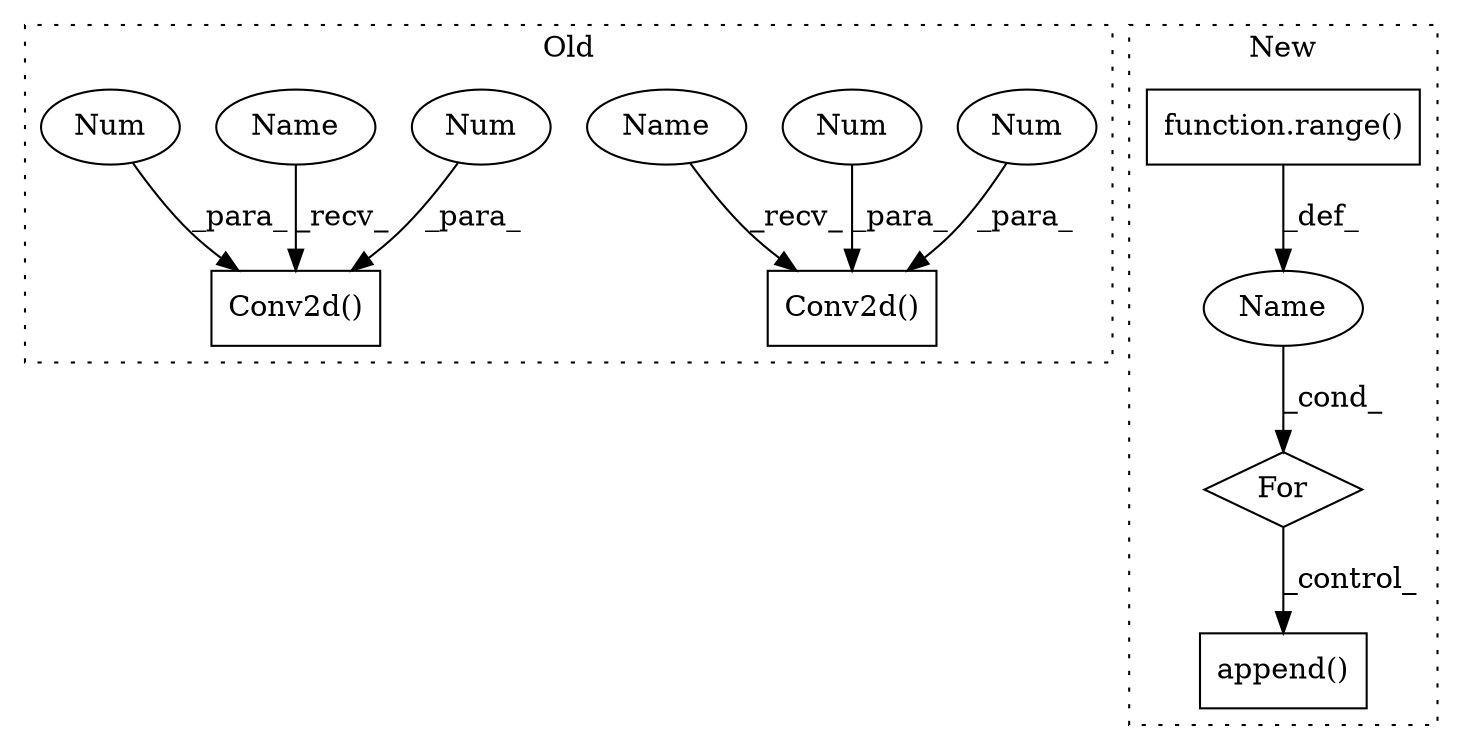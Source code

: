 digraph G {
subgraph cluster0 {
1 [label="Conv2d()" a="75" s="2916,2957" l="10,32" shape="box"];
4 [label="Num" a="76" s="2953" l="1" shape="ellipse"];
5 [label="Num" a="76" s="2950" l="1" shape="ellipse"];
7 [label="Conv2d()" a="75" s="2758,2792" l="10,13" shape="box"];
8 [label="Num" a="76" s="2791" l="1" shape="ellipse"];
9 [label="Num" a="76" s="2788" l="1" shape="ellipse"];
11 [label="Name" a="87" s="2916" l="2" shape="ellipse"];
12 [label="Name" a="87" s="2758" l="2" shape="ellipse"];
label = "Old";
style="dotted";
}
subgraph cluster1 {
2 [label="For" a="107" s="3277,3294" l="4,15" shape="diamond"];
3 [label="function.range()" a="75" s="3286,3293" l="6,1" shape="box"];
6 [label="append()" a="75" s="3309,3351" l="18,1" shape="box"];
10 [label="Name" a="87" s="3281" l="1" shape="ellipse"];
label = "New";
style="dotted";
}
2 -> 6 [label="_control_"];
3 -> 10 [label="_def_"];
4 -> 1 [label="_para_"];
5 -> 1 [label="_para_"];
8 -> 7 [label="_para_"];
9 -> 7 [label="_para_"];
10 -> 2 [label="_cond_"];
11 -> 1 [label="_recv_"];
12 -> 7 [label="_recv_"];
}